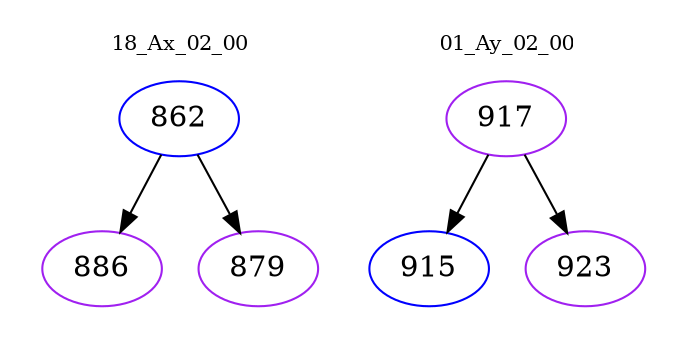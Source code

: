 digraph{
subgraph cluster_0 {
color = white
label = "18_Ax_02_00";
fontsize=10;
T0_862 [label="862", color="blue"]
T0_862 -> T0_886 [color="black"]
T0_886 [label="886", color="purple"]
T0_862 -> T0_879 [color="black"]
T0_879 [label="879", color="purple"]
}
subgraph cluster_1 {
color = white
label = "01_Ay_02_00";
fontsize=10;
T1_917 [label="917", color="purple"]
T1_917 -> T1_915 [color="black"]
T1_915 [label="915", color="blue"]
T1_917 -> T1_923 [color="black"]
T1_923 [label="923", color="purple"]
}
}
